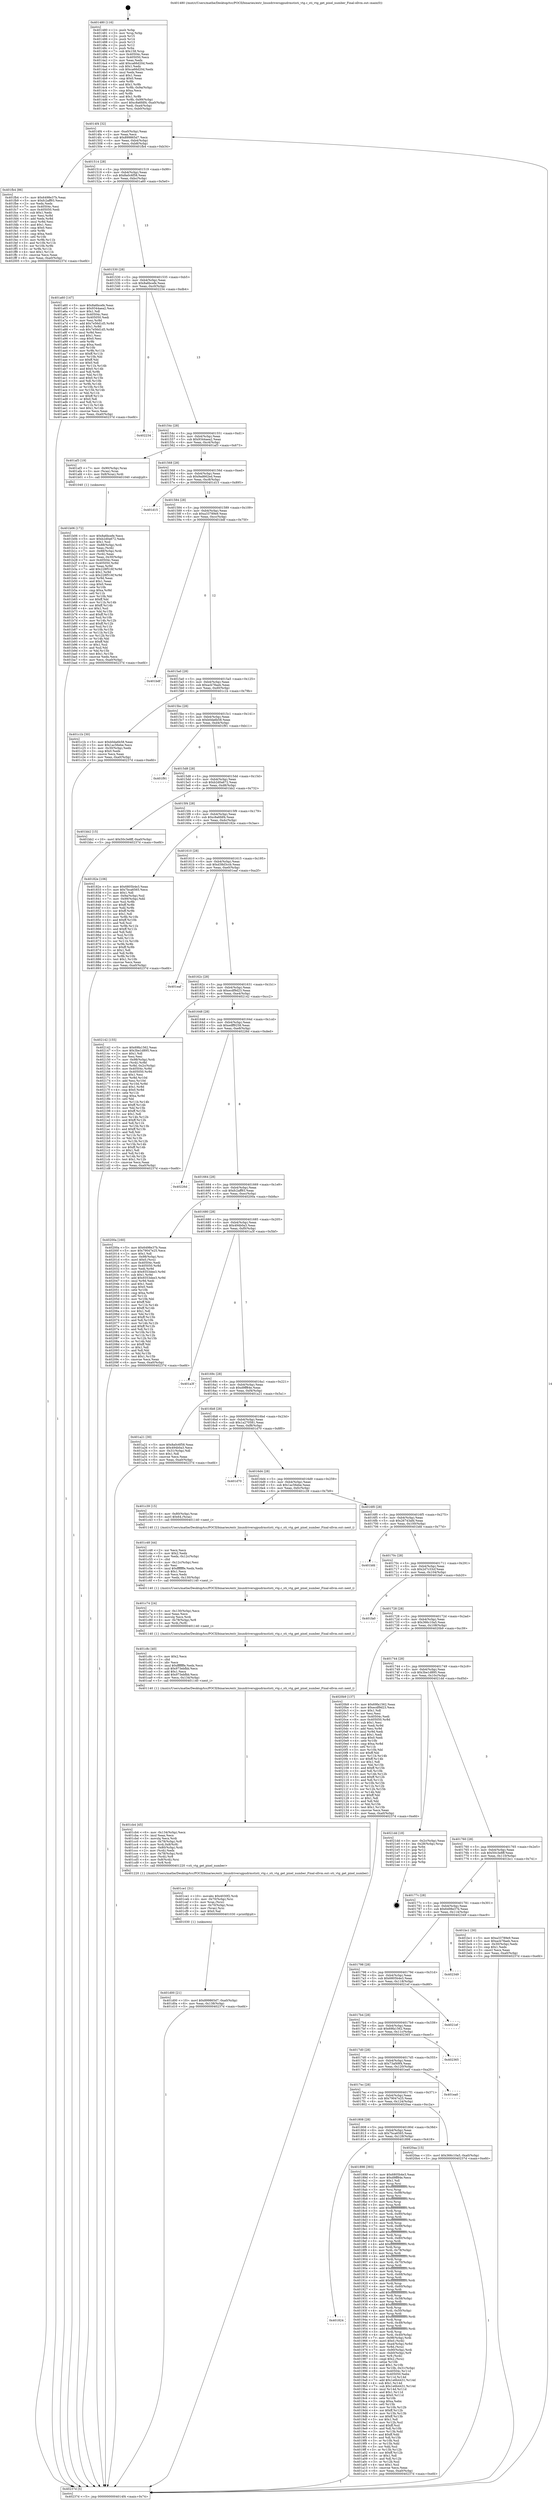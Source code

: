 digraph "0x401480" {
  label = "0x401480 (/mnt/c/Users/mathe/Desktop/tcc/POCII/binaries/extr_linuxdriversgpudrmstisti_vtg.c_sti_vtg_get_pixel_number_Final-ollvm.out::main(0))"
  labelloc = "t"
  node[shape=record]

  Entry [label="",width=0.3,height=0.3,shape=circle,fillcolor=black,style=filled]
  "0x4014f4" [label="{
     0x4014f4 [32]\l
     | [instrs]\l
     &nbsp;&nbsp;0x4014f4 \<+6\>: mov -0xa0(%rbp),%eax\l
     &nbsp;&nbsp;0x4014fa \<+2\>: mov %eax,%ecx\l
     &nbsp;&nbsp;0x4014fc \<+6\>: sub $0x899865d7,%ecx\l
     &nbsp;&nbsp;0x401502 \<+6\>: mov %eax,-0xb4(%rbp)\l
     &nbsp;&nbsp;0x401508 \<+6\>: mov %ecx,-0xb8(%rbp)\l
     &nbsp;&nbsp;0x40150e \<+6\>: je 0000000000401fb4 \<main+0xb34\>\l
  }"]
  "0x401fb4" [label="{
     0x401fb4 [86]\l
     | [instrs]\l
     &nbsp;&nbsp;0x401fb4 \<+5\>: mov $0x6498e37b,%eax\l
     &nbsp;&nbsp;0x401fb9 \<+5\>: mov $0xfc2aff93,%ecx\l
     &nbsp;&nbsp;0x401fbe \<+2\>: xor %edx,%edx\l
     &nbsp;&nbsp;0x401fc0 \<+7\>: mov 0x40504c,%esi\l
     &nbsp;&nbsp;0x401fc7 \<+7\>: mov 0x405050,%edi\l
     &nbsp;&nbsp;0x401fce \<+3\>: sub $0x1,%edx\l
     &nbsp;&nbsp;0x401fd1 \<+3\>: mov %esi,%r8d\l
     &nbsp;&nbsp;0x401fd4 \<+3\>: add %edx,%r8d\l
     &nbsp;&nbsp;0x401fd7 \<+4\>: imul %r8d,%esi\l
     &nbsp;&nbsp;0x401fdb \<+3\>: and $0x1,%esi\l
     &nbsp;&nbsp;0x401fde \<+3\>: cmp $0x0,%esi\l
     &nbsp;&nbsp;0x401fe1 \<+4\>: sete %r9b\l
     &nbsp;&nbsp;0x401fe5 \<+3\>: cmp $0xa,%edi\l
     &nbsp;&nbsp;0x401fe8 \<+4\>: setl %r10b\l
     &nbsp;&nbsp;0x401fec \<+3\>: mov %r9b,%r11b\l
     &nbsp;&nbsp;0x401fef \<+3\>: and %r10b,%r11b\l
     &nbsp;&nbsp;0x401ff2 \<+3\>: xor %r10b,%r9b\l
     &nbsp;&nbsp;0x401ff5 \<+3\>: or %r9b,%r11b\l
     &nbsp;&nbsp;0x401ff8 \<+4\>: test $0x1,%r11b\l
     &nbsp;&nbsp;0x401ffc \<+3\>: cmovne %ecx,%eax\l
     &nbsp;&nbsp;0x401fff \<+6\>: mov %eax,-0xa0(%rbp)\l
     &nbsp;&nbsp;0x402005 \<+5\>: jmp 000000000040237d \<main+0xefd\>\l
  }"]
  "0x401514" [label="{
     0x401514 [28]\l
     | [instrs]\l
     &nbsp;&nbsp;0x401514 \<+5\>: jmp 0000000000401519 \<main+0x99\>\l
     &nbsp;&nbsp;0x401519 \<+6\>: mov -0xb4(%rbp),%eax\l
     &nbsp;&nbsp;0x40151f \<+5\>: sub $0x8a0c6f58,%eax\l
     &nbsp;&nbsp;0x401524 \<+6\>: mov %eax,-0xbc(%rbp)\l
     &nbsp;&nbsp;0x40152a \<+6\>: je 0000000000401a60 \<main+0x5e0\>\l
  }"]
  Exit [label="",width=0.3,height=0.3,shape=circle,fillcolor=black,style=filled,peripheries=2]
  "0x401a60" [label="{
     0x401a60 [147]\l
     | [instrs]\l
     &nbsp;&nbsp;0x401a60 \<+5\>: mov $0x8a6bcefe,%eax\l
     &nbsp;&nbsp;0x401a65 \<+5\>: mov $0x9344aea2,%ecx\l
     &nbsp;&nbsp;0x401a6a \<+2\>: mov $0x1,%dl\l
     &nbsp;&nbsp;0x401a6c \<+7\>: mov 0x40504c,%esi\l
     &nbsp;&nbsp;0x401a73 \<+7\>: mov 0x405050,%edi\l
     &nbsp;&nbsp;0x401a7a \<+3\>: mov %esi,%r8d\l
     &nbsp;&nbsp;0x401a7d \<+7\>: add $0x7e56d1d5,%r8d\l
     &nbsp;&nbsp;0x401a84 \<+4\>: sub $0x1,%r8d\l
     &nbsp;&nbsp;0x401a88 \<+7\>: sub $0x7e56d1d5,%r8d\l
     &nbsp;&nbsp;0x401a8f \<+4\>: imul %r8d,%esi\l
     &nbsp;&nbsp;0x401a93 \<+3\>: and $0x1,%esi\l
     &nbsp;&nbsp;0x401a96 \<+3\>: cmp $0x0,%esi\l
     &nbsp;&nbsp;0x401a99 \<+4\>: sete %r9b\l
     &nbsp;&nbsp;0x401a9d \<+3\>: cmp $0xa,%edi\l
     &nbsp;&nbsp;0x401aa0 \<+4\>: setl %r10b\l
     &nbsp;&nbsp;0x401aa4 \<+3\>: mov %r9b,%r11b\l
     &nbsp;&nbsp;0x401aa7 \<+4\>: xor $0xff,%r11b\l
     &nbsp;&nbsp;0x401aab \<+3\>: mov %r10b,%bl\l
     &nbsp;&nbsp;0x401aae \<+3\>: xor $0xff,%bl\l
     &nbsp;&nbsp;0x401ab1 \<+3\>: xor $0x0,%dl\l
     &nbsp;&nbsp;0x401ab4 \<+3\>: mov %r11b,%r14b\l
     &nbsp;&nbsp;0x401ab7 \<+4\>: and $0x0,%r14b\l
     &nbsp;&nbsp;0x401abb \<+3\>: and %dl,%r9b\l
     &nbsp;&nbsp;0x401abe \<+3\>: mov %bl,%r15b\l
     &nbsp;&nbsp;0x401ac1 \<+4\>: and $0x0,%r15b\l
     &nbsp;&nbsp;0x401ac5 \<+3\>: and %dl,%r10b\l
     &nbsp;&nbsp;0x401ac8 \<+3\>: or %r9b,%r14b\l
     &nbsp;&nbsp;0x401acb \<+3\>: or %r10b,%r15b\l
     &nbsp;&nbsp;0x401ace \<+3\>: xor %r15b,%r14b\l
     &nbsp;&nbsp;0x401ad1 \<+3\>: or %bl,%r11b\l
     &nbsp;&nbsp;0x401ad4 \<+4\>: xor $0xff,%r11b\l
     &nbsp;&nbsp;0x401ad8 \<+3\>: or $0x0,%dl\l
     &nbsp;&nbsp;0x401adb \<+3\>: and %dl,%r11b\l
     &nbsp;&nbsp;0x401ade \<+3\>: or %r11b,%r14b\l
     &nbsp;&nbsp;0x401ae1 \<+4\>: test $0x1,%r14b\l
     &nbsp;&nbsp;0x401ae5 \<+3\>: cmovne %ecx,%eax\l
     &nbsp;&nbsp;0x401ae8 \<+6\>: mov %eax,-0xa0(%rbp)\l
     &nbsp;&nbsp;0x401aee \<+5\>: jmp 000000000040237d \<main+0xefd\>\l
  }"]
  "0x401530" [label="{
     0x401530 [28]\l
     | [instrs]\l
     &nbsp;&nbsp;0x401530 \<+5\>: jmp 0000000000401535 \<main+0xb5\>\l
     &nbsp;&nbsp;0x401535 \<+6\>: mov -0xb4(%rbp),%eax\l
     &nbsp;&nbsp;0x40153b \<+5\>: sub $0x8a6bcefe,%eax\l
     &nbsp;&nbsp;0x401540 \<+6\>: mov %eax,-0xc0(%rbp)\l
     &nbsp;&nbsp;0x401546 \<+6\>: je 0000000000402234 \<main+0xdb4\>\l
  }"]
  "0x401d00" [label="{
     0x401d00 [21]\l
     | [instrs]\l
     &nbsp;&nbsp;0x401d00 \<+10\>: movl $0x899865d7,-0xa0(%rbp)\l
     &nbsp;&nbsp;0x401d0a \<+6\>: mov %eax,-0x138(%rbp)\l
     &nbsp;&nbsp;0x401d10 \<+5\>: jmp 000000000040237d \<main+0xefd\>\l
  }"]
  "0x402234" [label="{
     0x402234\l
  }", style=dashed]
  "0x40154c" [label="{
     0x40154c [28]\l
     | [instrs]\l
     &nbsp;&nbsp;0x40154c \<+5\>: jmp 0000000000401551 \<main+0xd1\>\l
     &nbsp;&nbsp;0x401551 \<+6\>: mov -0xb4(%rbp),%eax\l
     &nbsp;&nbsp;0x401557 \<+5\>: sub $0x9344aea2,%eax\l
     &nbsp;&nbsp;0x40155c \<+6\>: mov %eax,-0xc4(%rbp)\l
     &nbsp;&nbsp;0x401562 \<+6\>: je 0000000000401af3 \<main+0x673\>\l
  }"]
  "0x401ce1" [label="{
     0x401ce1 [31]\l
     | [instrs]\l
     &nbsp;&nbsp;0x401ce1 \<+10\>: movabs $0x4030f2,%rdi\l
     &nbsp;&nbsp;0x401ceb \<+4\>: mov -0x70(%rbp),%rsi\l
     &nbsp;&nbsp;0x401cef \<+3\>: mov %rax,(%rsi)\l
     &nbsp;&nbsp;0x401cf2 \<+4\>: mov -0x70(%rbp),%rax\l
     &nbsp;&nbsp;0x401cf6 \<+3\>: mov (%rax),%rsi\l
     &nbsp;&nbsp;0x401cf9 \<+2\>: mov $0x0,%al\l
     &nbsp;&nbsp;0x401cfb \<+5\>: call 0000000000401030 \<printf@plt\>\l
     | [calls]\l
     &nbsp;&nbsp;0x401030 \{1\} (unknown)\l
  }"]
  "0x401af3" [label="{
     0x401af3 [19]\l
     | [instrs]\l
     &nbsp;&nbsp;0x401af3 \<+7\>: mov -0x90(%rbp),%rax\l
     &nbsp;&nbsp;0x401afa \<+3\>: mov (%rax),%rax\l
     &nbsp;&nbsp;0x401afd \<+4\>: mov 0x8(%rax),%rdi\l
     &nbsp;&nbsp;0x401b01 \<+5\>: call 0000000000401040 \<atoi@plt\>\l
     | [calls]\l
     &nbsp;&nbsp;0x401040 \{1\} (unknown)\l
  }"]
  "0x401568" [label="{
     0x401568 [28]\l
     | [instrs]\l
     &nbsp;&nbsp;0x401568 \<+5\>: jmp 000000000040156d \<main+0xed\>\l
     &nbsp;&nbsp;0x40156d \<+6\>: mov -0xb4(%rbp),%eax\l
     &nbsp;&nbsp;0x401573 \<+5\>: sub $0x9ad662ed,%eax\l
     &nbsp;&nbsp;0x401578 \<+6\>: mov %eax,-0xc8(%rbp)\l
     &nbsp;&nbsp;0x40157e \<+6\>: je 0000000000401d15 \<main+0x895\>\l
  }"]
  "0x401cb4" [label="{
     0x401cb4 [45]\l
     | [instrs]\l
     &nbsp;&nbsp;0x401cb4 \<+6\>: mov -0x134(%rbp),%ecx\l
     &nbsp;&nbsp;0x401cba \<+3\>: imul %eax,%ecx\l
     &nbsp;&nbsp;0x401cbd \<+3\>: movslq %ecx,%rdi\l
     &nbsp;&nbsp;0x401cc0 \<+4\>: mov -0x78(%rbp),%r8\l
     &nbsp;&nbsp;0x401cc4 \<+4\>: mov %rdi,0x8(%r8)\l
     &nbsp;&nbsp;0x401cc8 \<+4\>: mov -0x80(%rbp),%rdi\l
     &nbsp;&nbsp;0x401ccc \<+2\>: mov (%rdi),%edx\l
     &nbsp;&nbsp;0x401cce \<+4\>: mov -0x78(%rbp),%rdi\l
     &nbsp;&nbsp;0x401cd2 \<+3\>: mov (%rdi),%r8\l
     &nbsp;&nbsp;0x401cd5 \<+4\>: mov 0x8(%rdi),%rsi\l
     &nbsp;&nbsp;0x401cd9 \<+3\>: mov %r8,%rdi\l
     &nbsp;&nbsp;0x401cdc \<+5\>: call 0000000000401220 \<sti_vtg_get_pixel_number\>\l
     | [calls]\l
     &nbsp;&nbsp;0x401220 \{1\} (/mnt/c/Users/mathe/Desktop/tcc/POCII/binaries/extr_linuxdriversgpudrmstisti_vtg.c_sti_vtg_get_pixel_number_Final-ollvm.out::sti_vtg_get_pixel_number)\l
  }"]
  "0x401d15" [label="{
     0x401d15\l
  }", style=dashed]
  "0x401584" [label="{
     0x401584 [28]\l
     | [instrs]\l
     &nbsp;&nbsp;0x401584 \<+5\>: jmp 0000000000401589 \<main+0x109\>\l
     &nbsp;&nbsp;0x401589 \<+6\>: mov -0xb4(%rbp),%eax\l
     &nbsp;&nbsp;0x40158f \<+5\>: sub $0xa33789e9,%eax\l
     &nbsp;&nbsp;0x401594 \<+6\>: mov %eax,-0xcc(%rbp)\l
     &nbsp;&nbsp;0x40159a \<+6\>: je 0000000000401bdf \<main+0x75f\>\l
  }"]
  "0x401c8c" [label="{
     0x401c8c [40]\l
     | [instrs]\l
     &nbsp;&nbsp;0x401c8c \<+5\>: mov $0x2,%ecx\l
     &nbsp;&nbsp;0x401c91 \<+1\>: cltd\l
     &nbsp;&nbsp;0x401c92 \<+2\>: idiv %ecx\l
     &nbsp;&nbsp;0x401c94 \<+6\>: imul $0xfffffffe,%edx,%ecx\l
     &nbsp;&nbsp;0x401c9a \<+6\>: sub $0x973ebfbb,%ecx\l
     &nbsp;&nbsp;0x401ca0 \<+3\>: add $0x1,%ecx\l
     &nbsp;&nbsp;0x401ca3 \<+6\>: add $0x973ebfbb,%ecx\l
     &nbsp;&nbsp;0x401ca9 \<+6\>: mov %ecx,-0x134(%rbp)\l
     &nbsp;&nbsp;0x401caf \<+5\>: call 0000000000401140 \<next_i\>\l
     | [calls]\l
     &nbsp;&nbsp;0x401140 \{1\} (/mnt/c/Users/mathe/Desktop/tcc/POCII/binaries/extr_linuxdriversgpudrmstisti_vtg.c_sti_vtg_get_pixel_number_Final-ollvm.out::next_i)\l
  }"]
  "0x401bdf" [label="{
     0x401bdf\l
  }", style=dashed]
  "0x4015a0" [label="{
     0x4015a0 [28]\l
     | [instrs]\l
     &nbsp;&nbsp;0x4015a0 \<+5\>: jmp 00000000004015a5 \<main+0x125\>\l
     &nbsp;&nbsp;0x4015a5 \<+6\>: mov -0xb4(%rbp),%eax\l
     &nbsp;&nbsp;0x4015ab \<+5\>: sub $0xacb78aeb,%eax\l
     &nbsp;&nbsp;0x4015b0 \<+6\>: mov %eax,-0xd0(%rbp)\l
     &nbsp;&nbsp;0x4015b6 \<+6\>: je 0000000000401c1b \<main+0x79b\>\l
  }"]
  "0x401c74" [label="{
     0x401c74 [24]\l
     | [instrs]\l
     &nbsp;&nbsp;0x401c74 \<+6\>: mov -0x130(%rbp),%ecx\l
     &nbsp;&nbsp;0x401c7a \<+3\>: imul %eax,%ecx\l
     &nbsp;&nbsp;0x401c7d \<+3\>: movslq %ecx,%rdi\l
     &nbsp;&nbsp;0x401c80 \<+4\>: mov -0x78(%rbp),%r8\l
     &nbsp;&nbsp;0x401c84 \<+3\>: mov %rdi,(%r8)\l
     &nbsp;&nbsp;0x401c87 \<+5\>: call 0000000000401140 \<next_i\>\l
     | [calls]\l
     &nbsp;&nbsp;0x401140 \{1\} (/mnt/c/Users/mathe/Desktop/tcc/POCII/binaries/extr_linuxdriversgpudrmstisti_vtg.c_sti_vtg_get_pixel_number_Final-ollvm.out::next_i)\l
  }"]
  "0x401c1b" [label="{
     0x401c1b [30]\l
     | [instrs]\l
     &nbsp;&nbsp;0x401c1b \<+5\>: mov $0xb0da6b58,%eax\l
     &nbsp;&nbsp;0x401c20 \<+5\>: mov $0x1ac56ebe,%ecx\l
     &nbsp;&nbsp;0x401c25 \<+3\>: mov -0x30(%rbp),%edx\l
     &nbsp;&nbsp;0x401c28 \<+3\>: cmp $0x0,%edx\l
     &nbsp;&nbsp;0x401c2b \<+3\>: cmove %ecx,%eax\l
     &nbsp;&nbsp;0x401c2e \<+6\>: mov %eax,-0xa0(%rbp)\l
     &nbsp;&nbsp;0x401c34 \<+5\>: jmp 000000000040237d \<main+0xefd\>\l
  }"]
  "0x4015bc" [label="{
     0x4015bc [28]\l
     | [instrs]\l
     &nbsp;&nbsp;0x4015bc \<+5\>: jmp 00000000004015c1 \<main+0x141\>\l
     &nbsp;&nbsp;0x4015c1 \<+6\>: mov -0xb4(%rbp),%eax\l
     &nbsp;&nbsp;0x4015c7 \<+5\>: sub $0xb0da6b58,%eax\l
     &nbsp;&nbsp;0x4015cc \<+6\>: mov %eax,-0xd4(%rbp)\l
     &nbsp;&nbsp;0x4015d2 \<+6\>: je 0000000000401f91 \<main+0xb11\>\l
  }"]
  "0x401c48" [label="{
     0x401c48 [44]\l
     | [instrs]\l
     &nbsp;&nbsp;0x401c48 \<+2\>: xor %ecx,%ecx\l
     &nbsp;&nbsp;0x401c4a \<+5\>: mov $0x2,%edx\l
     &nbsp;&nbsp;0x401c4f \<+6\>: mov %edx,-0x12c(%rbp)\l
     &nbsp;&nbsp;0x401c55 \<+1\>: cltd\l
     &nbsp;&nbsp;0x401c56 \<+6\>: mov -0x12c(%rbp),%esi\l
     &nbsp;&nbsp;0x401c5c \<+2\>: idiv %esi\l
     &nbsp;&nbsp;0x401c5e \<+6\>: imul $0xfffffffe,%edx,%edx\l
     &nbsp;&nbsp;0x401c64 \<+3\>: sub $0x1,%ecx\l
     &nbsp;&nbsp;0x401c67 \<+2\>: sub %ecx,%edx\l
     &nbsp;&nbsp;0x401c69 \<+6\>: mov %edx,-0x130(%rbp)\l
     &nbsp;&nbsp;0x401c6f \<+5\>: call 0000000000401140 \<next_i\>\l
     | [calls]\l
     &nbsp;&nbsp;0x401140 \{1\} (/mnt/c/Users/mathe/Desktop/tcc/POCII/binaries/extr_linuxdriversgpudrmstisti_vtg.c_sti_vtg_get_pixel_number_Final-ollvm.out::next_i)\l
  }"]
  "0x401f91" [label="{
     0x401f91\l
  }", style=dashed]
  "0x4015d8" [label="{
     0x4015d8 [28]\l
     | [instrs]\l
     &nbsp;&nbsp;0x4015d8 \<+5\>: jmp 00000000004015dd \<main+0x15d\>\l
     &nbsp;&nbsp;0x4015dd \<+6\>: mov -0xb4(%rbp),%eax\l
     &nbsp;&nbsp;0x4015e3 \<+5\>: sub $0xb2d0a672,%eax\l
     &nbsp;&nbsp;0x4015e8 \<+6\>: mov %eax,-0xd8(%rbp)\l
     &nbsp;&nbsp;0x4015ee \<+6\>: je 0000000000401bb2 \<main+0x732\>\l
  }"]
  "0x401b06" [label="{
     0x401b06 [172]\l
     | [instrs]\l
     &nbsp;&nbsp;0x401b06 \<+5\>: mov $0x8a6bcefe,%ecx\l
     &nbsp;&nbsp;0x401b0b \<+5\>: mov $0xb2d0a672,%edx\l
     &nbsp;&nbsp;0x401b10 \<+3\>: mov $0x1,%sil\l
     &nbsp;&nbsp;0x401b13 \<+7\>: mov -0x88(%rbp),%rdi\l
     &nbsp;&nbsp;0x401b1a \<+2\>: mov %eax,(%rdi)\l
     &nbsp;&nbsp;0x401b1c \<+7\>: mov -0x88(%rbp),%rdi\l
     &nbsp;&nbsp;0x401b23 \<+2\>: mov (%rdi),%eax\l
     &nbsp;&nbsp;0x401b25 \<+3\>: mov %eax,-0x30(%rbp)\l
     &nbsp;&nbsp;0x401b28 \<+7\>: mov 0x40504c,%eax\l
     &nbsp;&nbsp;0x401b2f \<+8\>: mov 0x405050,%r8d\l
     &nbsp;&nbsp;0x401b37 \<+3\>: mov %eax,%r9d\l
     &nbsp;&nbsp;0x401b3a \<+7\>: add $0x228f516f,%r9d\l
     &nbsp;&nbsp;0x401b41 \<+4\>: sub $0x1,%r9d\l
     &nbsp;&nbsp;0x401b45 \<+7\>: sub $0x228f516f,%r9d\l
     &nbsp;&nbsp;0x401b4c \<+4\>: imul %r9d,%eax\l
     &nbsp;&nbsp;0x401b50 \<+3\>: and $0x1,%eax\l
     &nbsp;&nbsp;0x401b53 \<+3\>: cmp $0x0,%eax\l
     &nbsp;&nbsp;0x401b56 \<+4\>: sete %r10b\l
     &nbsp;&nbsp;0x401b5a \<+4\>: cmp $0xa,%r8d\l
     &nbsp;&nbsp;0x401b5e \<+4\>: setl %r11b\l
     &nbsp;&nbsp;0x401b62 \<+3\>: mov %r10b,%bl\l
     &nbsp;&nbsp;0x401b65 \<+3\>: xor $0xff,%bl\l
     &nbsp;&nbsp;0x401b68 \<+3\>: mov %r11b,%r14b\l
     &nbsp;&nbsp;0x401b6b \<+4\>: xor $0xff,%r14b\l
     &nbsp;&nbsp;0x401b6f \<+4\>: xor $0x1,%sil\l
     &nbsp;&nbsp;0x401b73 \<+3\>: mov %bl,%r15b\l
     &nbsp;&nbsp;0x401b76 \<+4\>: and $0xff,%r15b\l
     &nbsp;&nbsp;0x401b7a \<+3\>: and %sil,%r10b\l
     &nbsp;&nbsp;0x401b7d \<+3\>: mov %r14b,%r12b\l
     &nbsp;&nbsp;0x401b80 \<+4\>: and $0xff,%r12b\l
     &nbsp;&nbsp;0x401b84 \<+3\>: and %sil,%r11b\l
     &nbsp;&nbsp;0x401b87 \<+3\>: or %r10b,%r15b\l
     &nbsp;&nbsp;0x401b8a \<+3\>: or %r11b,%r12b\l
     &nbsp;&nbsp;0x401b8d \<+3\>: xor %r12b,%r15b\l
     &nbsp;&nbsp;0x401b90 \<+3\>: or %r14b,%bl\l
     &nbsp;&nbsp;0x401b93 \<+3\>: xor $0xff,%bl\l
     &nbsp;&nbsp;0x401b96 \<+4\>: or $0x1,%sil\l
     &nbsp;&nbsp;0x401b9a \<+3\>: and %sil,%bl\l
     &nbsp;&nbsp;0x401b9d \<+3\>: or %bl,%r15b\l
     &nbsp;&nbsp;0x401ba0 \<+4\>: test $0x1,%r15b\l
     &nbsp;&nbsp;0x401ba4 \<+3\>: cmovne %edx,%ecx\l
     &nbsp;&nbsp;0x401ba7 \<+6\>: mov %ecx,-0xa0(%rbp)\l
     &nbsp;&nbsp;0x401bad \<+5\>: jmp 000000000040237d \<main+0xefd\>\l
  }"]
  "0x401bb2" [label="{
     0x401bb2 [15]\l
     | [instrs]\l
     &nbsp;&nbsp;0x401bb2 \<+10\>: movl $0x50c3e8ff,-0xa0(%rbp)\l
     &nbsp;&nbsp;0x401bbc \<+5\>: jmp 000000000040237d \<main+0xefd\>\l
  }"]
  "0x4015f4" [label="{
     0x4015f4 [28]\l
     | [instrs]\l
     &nbsp;&nbsp;0x4015f4 \<+5\>: jmp 00000000004015f9 \<main+0x179\>\l
     &nbsp;&nbsp;0x4015f9 \<+6\>: mov -0xb4(%rbp),%eax\l
     &nbsp;&nbsp;0x4015ff \<+5\>: sub $0xc8a6fdf4,%eax\l
     &nbsp;&nbsp;0x401604 \<+6\>: mov %eax,-0xdc(%rbp)\l
     &nbsp;&nbsp;0x40160a \<+6\>: je 000000000040182e \<main+0x3ae\>\l
  }"]
  "0x401824" [label="{
     0x401824\l
  }", style=dashed]
  "0x40182e" [label="{
     0x40182e [106]\l
     | [instrs]\l
     &nbsp;&nbsp;0x40182e \<+5\>: mov $0x6805b4e3,%eax\l
     &nbsp;&nbsp;0x401833 \<+5\>: mov $0x7bca6565,%ecx\l
     &nbsp;&nbsp;0x401838 \<+2\>: mov $0x1,%dl\l
     &nbsp;&nbsp;0x40183a \<+7\>: mov -0x9a(%rbp),%sil\l
     &nbsp;&nbsp;0x401841 \<+7\>: mov -0x99(%rbp),%dil\l
     &nbsp;&nbsp;0x401848 \<+3\>: mov %sil,%r8b\l
     &nbsp;&nbsp;0x40184b \<+4\>: xor $0xff,%r8b\l
     &nbsp;&nbsp;0x40184f \<+3\>: mov %dil,%r9b\l
     &nbsp;&nbsp;0x401852 \<+4\>: xor $0xff,%r9b\l
     &nbsp;&nbsp;0x401856 \<+3\>: xor $0x1,%dl\l
     &nbsp;&nbsp;0x401859 \<+3\>: mov %r8b,%r10b\l
     &nbsp;&nbsp;0x40185c \<+4\>: and $0xff,%r10b\l
     &nbsp;&nbsp;0x401860 \<+3\>: and %dl,%sil\l
     &nbsp;&nbsp;0x401863 \<+3\>: mov %r9b,%r11b\l
     &nbsp;&nbsp;0x401866 \<+4\>: and $0xff,%r11b\l
     &nbsp;&nbsp;0x40186a \<+3\>: and %dl,%dil\l
     &nbsp;&nbsp;0x40186d \<+3\>: or %sil,%r10b\l
     &nbsp;&nbsp;0x401870 \<+3\>: or %dil,%r11b\l
     &nbsp;&nbsp;0x401873 \<+3\>: xor %r11b,%r10b\l
     &nbsp;&nbsp;0x401876 \<+3\>: or %r9b,%r8b\l
     &nbsp;&nbsp;0x401879 \<+4\>: xor $0xff,%r8b\l
     &nbsp;&nbsp;0x40187d \<+3\>: or $0x1,%dl\l
     &nbsp;&nbsp;0x401880 \<+3\>: and %dl,%r8b\l
     &nbsp;&nbsp;0x401883 \<+3\>: or %r8b,%r10b\l
     &nbsp;&nbsp;0x401886 \<+4\>: test $0x1,%r10b\l
     &nbsp;&nbsp;0x40188a \<+3\>: cmovne %ecx,%eax\l
     &nbsp;&nbsp;0x40188d \<+6\>: mov %eax,-0xa0(%rbp)\l
     &nbsp;&nbsp;0x401893 \<+5\>: jmp 000000000040237d \<main+0xefd\>\l
  }"]
  "0x401610" [label="{
     0x401610 [28]\l
     | [instrs]\l
     &nbsp;&nbsp;0x401610 \<+5\>: jmp 0000000000401615 \<main+0x195\>\l
     &nbsp;&nbsp;0x401615 \<+6\>: mov -0xb4(%rbp),%eax\l
     &nbsp;&nbsp;0x40161b \<+5\>: sub $0xd38d3ccb,%eax\l
     &nbsp;&nbsp;0x401620 \<+6\>: mov %eax,-0xe0(%rbp)\l
     &nbsp;&nbsp;0x401626 \<+6\>: je 0000000000401eaf \<main+0xa2f\>\l
  }"]
  "0x40237d" [label="{
     0x40237d [5]\l
     | [instrs]\l
     &nbsp;&nbsp;0x40237d \<+5\>: jmp 00000000004014f4 \<main+0x74\>\l
  }"]
  "0x401480" [label="{
     0x401480 [116]\l
     | [instrs]\l
     &nbsp;&nbsp;0x401480 \<+1\>: push %rbp\l
     &nbsp;&nbsp;0x401481 \<+3\>: mov %rsp,%rbp\l
     &nbsp;&nbsp;0x401484 \<+2\>: push %r15\l
     &nbsp;&nbsp;0x401486 \<+2\>: push %r14\l
     &nbsp;&nbsp;0x401488 \<+2\>: push %r13\l
     &nbsp;&nbsp;0x40148a \<+2\>: push %r12\l
     &nbsp;&nbsp;0x40148c \<+1\>: push %rbx\l
     &nbsp;&nbsp;0x40148d \<+7\>: sub $0x158,%rsp\l
     &nbsp;&nbsp;0x401494 \<+7\>: mov 0x40504c,%eax\l
     &nbsp;&nbsp;0x40149b \<+7\>: mov 0x405050,%ecx\l
     &nbsp;&nbsp;0x4014a2 \<+2\>: mov %eax,%edx\l
     &nbsp;&nbsp;0x4014a4 \<+6\>: add $0xca66d20d,%edx\l
     &nbsp;&nbsp;0x4014aa \<+3\>: sub $0x1,%edx\l
     &nbsp;&nbsp;0x4014ad \<+6\>: sub $0xca66d20d,%edx\l
     &nbsp;&nbsp;0x4014b3 \<+3\>: imul %edx,%eax\l
     &nbsp;&nbsp;0x4014b6 \<+3\>: and $0x1,%eax\l
     &nbsp;&nbsp;0x4014b9 \<+3\>: cmp $0x0,%eax\l
     &nbsp;&nbsp;0x4014bc \<+4\>: sete %r8b\l
     &nbsp;&nbsp;0x4014c0 \<+4\>: and $0x1,%r8b\l
     &nbsp;&nbsp;0x4014c4 \<+7\>: mov %r8b,-0x9a(%rbp)\l
     &nbsp;&nbsp;0x4014cb \<+3\>: cmp $0xa,%ecx\l
     &nbsp;&nbsp;0x4014ce \<+4\>: setl %r8b\l
     &nbsp;&nbsp;0x4014d2 \<+4\>: and $0x1,%r8b\l
     &nbsp;&nbsp;0x4014d6 \<+7\>: mov %r8b,-0x99(%rbp)\l
     &nbsp;&nbsp;0x4014dd \<+10\>: movl $0xc8a6fdf4,-0xa0(%rbp)\l
     &nbsp;&nbsp;0x4014e7 \<+6\>: mov %edi,-0xa4(%rbp)\l
     &nbsp;&nbsp;0x4014ed \<+7\>: mov %rsi,-0xb0(%rbp)\l
  }"]
  "0x401898" [label="{
     0x401898 [393]\l
     | [instrs]\l
     &nbsp;&nbsp;0x401898 \<+5\>: mov $0x6805b4e3,%eax\l
     &nbsp;&nbsp;0x40189d \<+5\>: mov $0xd9ff84e,%ecx\l
     &nbsp;&nbsp;0x4018a2 \<+2\>: mov $0x1,%dl\l
     &nbsp;&nbsp;0x4018a4 \<+3\>: mov %rsp,%rsi\l
     &nbsp;&nbsp;0x4018a7 \<+4\>: add $0xfffffffffffffff0,%rsi\l
     &nbsp;&nbsp;0x4018ab \<+3\>: mov %rsi,%rsp\l
     &nbsp;&nbsp;0x4018ae \<+7\>: mov %rsi,-0x98(%rbp)\l
     &nbsp;&nbsp;0x4018b5 \<+3\>: mov %rsp,%rsi\l
     &nbsp;&nbsp;0x4018b8 \<+4\>: add $0xfffffffffffffff0,%rsi\l
     &nbsp;&nbsp;0x4018bc \<+3\>: mov %rsi,%rsp\l
     &nbsp;&nbsp;0x4018bf \<+3\>: mov %rsp,%rdi\l
     &nbsp;&nbsp;0x4018c2 \<+4\>: add $0xfffffffffffffff0,%rdi\l
     &nbsp;&nbsp;0x4018c6 \<+3\>: mov %rdi,%rsp\l
     &nbsp;&nbsp;0x4018c9 \<+7\>: mov %rdi,-0x90(%rbp)\l
     &nbsp;&nbsp;0x4018d0 \<+3\>: mov %rsp,%rdi\l
     &nbsp;&nbsp;0x4018d3 \<+4\>: add $0xfffffffffffffff0,%rdi\l
     &nbsp;&nbsp;0x4018d7 \<+3\>: mov %rdi,%rsp\l
     &nbsp;&nbsp;0x4018da \<+7\>: mov %rdi,-0x88(%rbp)\l
     &nbsp;&nbsp;0x4018e1 \<+3\>: mov %rsp,%rdi\l
     &nbsp;&nbsp;0x4018e4 \<+4\>: add $0xfffffffffffffff0,%rdi\l
     &nbsp;&nbsp;0x4018e8 \<+3\>: mov %rdi,%rsp\l
     &nbsp;&nbsp;0x4018eb \<+4\>: mov %rdi,-0x80(%rbp)\l
     &nbsp;&nbsp;0x4018ef \<+3\>: mov %rsp,%rdi\l
     &nbsp;&nbsp;0x4018f2 \<+4\>: add $0xfffffffffffffff0,%rdi\l
     &nbsp;&nbsp;0x4018f6 \<+3\>: mov %rdi,%rsp\l
     &nbsp;&nbsp;0x4018f9 \<+4\>: mov %rdi,-0x78(%rbp)\l
     &nbsp;&nbsp;0x4018fd \<+3\>: mov %rsp,%rdi\l
     &nbsp;&nbsp;0x401900 \<+4\>: add $0xfffffffffffffff0,%rdi\l
     &nbsp;&nbsp;0x401904 \<+3\>: mov %rdi,%rsp\l
     &nbsp;&nbsp;0x401907 \<+4\>: mov %rdi,-0x70(%rbp)\l
     &nbsp;&nbsp;0x40190b \<+3\>: mov %rsp,%rdi\l
     &nbsp;&nbsp;0x40190e \<+4\>: add $0xfffffffffffffff0,%rdi\l
     &nbsp;&nbsp;0x401912 \<+3\>: mov %rdi,%rsp\l
     &nbsp;&nbsp;0x401915 \<+4\>: mov %rdi,-0x68(%rbp)\l
     &nbsp;&nbsp;0x401919 \<+3\>: mov %rsp,%rdi\l
     &nbsp;&nbsp;0x40191c \<+4\>: add $0xfffffffffffffff0,%rdi\l
     &nbsp;&nbsp;0x401920 \<+3\>: mov %rdi,%rsp\l
     &nbsp;&nbsp;0x401923 \<+4\>: mov %rdi,-0x60(%rbp)\l
     &nbsp;&nbsp;0x401927 \<+3\>: mov %rsp,%rdi\l
     &nbsp;&nbsp;0x40192a \<+4\>: add $0xfffffffffffffff0,%rdi\l
     &nbsp;&nbsp;0x40192e \<+3\>: mov %rdi,%rsp\l
     &nbsp;&nbsp;0x401931 \<+4\>: mov %rdi,-0x58(%rbp)\l
     &nbsp;&nbsp;0x401935 \<+3\>: mov %rsp,%rdi\l
     &nbsp;&nbsp;0x401938 \<+4\>: add $0xfffffffffffffff0,%rdi\l
     &nbsp;&nbsp;0x40193c \<+3\>: mov %rdi,%rsp\l
     &nbsp;&nbsp;0x40193f \<+4\>: mov %rdi,-0x50(%rbp)\l
     &nbsp;&nbsp;0x401943 \<+3\>: mov %rsp,%rdi\l
     &nbsp;&nbsp;0x401946 \<+4\>: add $0xfffffffffffffff0,%rdi\l
     &nbsp;&nbsp;0x40194a \<+3\>: mov %rdi,%rsp\l
     &nbsp;&nbsp;0x40194d \<+4\>: mov %rdi,-0x48(%rbp)\l
     &nbsp;&nbsp;0x401951 \<+3\>: mov %rsp,%rdi\l
     &nbsp;&nbsp;0x401954 \<+4\>: add $0xfffffffffffffff0,%rdi\l
     &nbsp;&nbsp;0x401958 \<+3\>: mov %rdi,%rsp\l
     &nbsp;&nbsp;0x40195b \<+4\>: mov %rdi,-0x40(%rbp)\l
     &nbsp;&nbsp;0x40195f \<+7\>: mov -0x98(%rbp),%rdi\l
     &nbsp;&nbsp;0x401966 \<+6\>: movl $0x0,(%rdi)\l
     &nbsp;&nbsp;0x40196c \<+7\>: mov -0xa4(%rbp),%r8d\l
     &nbsp;&nbsp;0x401973 \<+3\>: mov %r8d,(%rsi)\l
     &nbsp;&nbsp;0x401976 \<+7\>: mov -0x90(%rbp),%rdi\l
     &nbsp;&nbsp;0x40197d \<+7\>: mov -0xb0(%rbp),%r9\l
     &nbsp;&nbsp;0x401984 \<+3\>: mov %r9,(%rdi)\l
     &nbsp;&nbsp;0x401987 \<+3\>: cmpl $0x2,(%rsi)\l
     &nbsp;&nbsp;0x40198a \<+4\>: setne %r10b\l
     &nbsp;&nbsp;0x40198e \<+4\>: and $0x1,%r10b\l
     &nbsp;&nbsp;0x401992 \<+4\>: mov %r10b,-0x31(%rbp)\l
     &nbsp;&nbsp;0x401996 \<+8\>: mov 0x40504c,%r11d\l
     &nbsp;&nbsp;0x40199e \<+7\>: mov 0x405050,%ebx\l
     &nbsp;&nbsp;0x4019a5 \<+3\>: mov %r11d,%r14d\l
     &nbsp;&nbsp;0x4019a8 \<+7\>: add $0x1e6b4431,%r14d\l
     &nbsp;&nbsp;0x4019af \<+4\>: sub $0x1,%r14d\l
     &nbsp;&nbsp;0x4019b3 \<+7\>: sub $0x1e6b4431,%r14d\l
     &nbsp;&nbsp;0x4019ba \<+4\>: imul %r14d,%r11d\l
     &nbsp;&nbsp;0x4019be \<+4\>: and $0x1,%r11d\l
     &nbsp;&nbsp;0x4019c2 \<+4\>: cmp $0x0,%r11d\l
     &nbsp;&nbsp;0x4019c6 \<+4\>: sete %r10b\l
     &nbsp;&nbsp;0x4019ca \<+3\>: cmp $0xa,%ebx\l
     &nbsp;&nbsp;0x4019cd \<+4\>: setl %r15b\l
     &nbsp;&nbsp;0x4019d1 \<+3\>: mov %r10b,%r12b\l
     &nbsp;&nbsp;0x4019d4 \<+4\>: xor $0xff,%r12b\l
     &nbsp;&nbsp;0x4019d8 \<+3\>: mov %r15b,%r13b\l
     &nbsp;&nbsp;0x4019db \<+4\>: xor $0xff,%r13b\l
     &nbsp;&nbsp;0x4019df \<+3\>: xor $0x1,%dl\l
     &nbsp;&nbsp;0x4019e2 \<+3\>: mov %r12b,%sil\l
     &nbsp;&nbsp;0x4019e5 \<+4\>: and $0xff,%sil\l
     &nbsp;&nbsp;0x4019e9 \<+3\>: and %dl,%r10b\l
     &nbsp;&nbsp;0x4019ec \<+3\>: mov %r13b,%dil\l
     &nbsp;&nbsp;0x4019ef \<+4\>: and $0xff,%dil\l
     &nbsp;&nbsp;0x4019f3 \<+3\>: and %dl,%r15b\l
     &nbsp;&nbsp;0x4019f6 \<+3\>: or %r10b,%sil\l
     &nbsp;&nbsp;0x4019f9 \<+3\>: or %r15b,%dil\l
     &nbsp;&nbsp;0x4019fc \<+3\>: xor %dil,%sil\l
     &nbsp;&nbsp;0x4019ff \<+3\>: or %r13b,%r12b\l
     &nbsp;&nbsp;0x401a02 \<+4\>: xor $0xff,%r12b\l
     &nbsp;&nbsp;0x401a06 \<+3\>: or $0x1,%dl\l
     &nbsp;&nbsp;0x401a09 \<+3\>: and %dl,%r12b\l
     &nbsp;&nbsp;0x401a0c \<+3\>: or %r12b,%sil\l
     &nbsp;&nbsp;0x401a0f \<+4\>: test $0x1,%sil\l
     &nbsp;&nbsp;0x401a13 \<+3\>: cmovne %ecx,%eax\l
     &nbsp;&nbsp;0x401a16 \<+6\>: mov %eax,-0xa0(%rbp)\l
     &nbsp;&nbsp;0x401a1c \<+5\>: jmp 000000000040237d \<main+0xefd\>\l
  }"]
  "0x401eaf" [label="{
     0x401eaf\l
  }", style=dashed]
  "0x40162c" [label="{
     0x40162c [28]\l
     | [instrs]\l
     &nbsp;&nbsp;0x40162c \<+5\>: jmp 0000000000401631 \<main+0x1b1\>\l
     &nbsp;&nbsp;0x401631 \<+6\>: mov -0xb4(%rbp),%eax\l
     &nbsp;&nbsp;0x401637 \<+5\>: sub $0xecdf9d23,%eax\l
     &nbsp;&nbsp;0x40163c \<+6\>: mov %eax,-0xe4(%rbp)\l
     &nbsp;&nbsp;0x401642 \<+6\>: je 0000000000402142 \<main+0xcc2\>\l
  }"]
  "0x401808" [label="{
     0x401808 [28]\l
     | [instrs]\l
     &nbsp;&nbsp;0x401808 \<+5\>: jmp 000000000040180d \<main+0x38d\>\l
     &nbsp;&nbsp;0x40180d \<+6\>: mov -0xb4(%rbp),%eax\l
     &nbsp;&nbsp;0x401813 \<+5\>: sub $0x7bca6565,%eax\l
     &nbsp;&nbsp;0x401818 \<+6\>: mov %eax,-0x128(%rbp)\l
     &nbsp;&nbsp;0x40181e \<+6\>: je 0000000000401898 \<main+0x418\>\l
  }"]
  "0x402142" [label="{
     0x402142 [155]\l
     | [instrs]\l
     &nbsp;&nbsp;0x402142 \<+5\>: mov $0x69fa1562,%eax\l
     &nbsp;&nbsp;0x402147 \<+5\>: mov $0x3be1d895,%ecx\l
     &nbsp;&nbsp;0x40214c \<+2\>: mov $0x1,%dl\l
     &nbsp;&nbsp;0x40214e \<+2\>: xor %esi,%esi\l
     &nbsp;&nbsp;0x402150 \<+7\>: mov -0x98(%rbp),%rdi\l
     &nbsp;&nbsp;0x402157 \<+3\>: mov (%rdi),%r8d\l
     &nbsp;&nbsp;0x40215a \<+4\>: mov %r8d,-0x2c(%rbp)\l
     &nbsp;&nbsp;0x40215e \<+8\>: mov 0x40504c,%r8d\l
     &nbsp;&nbsp;0x402166 \<+8\>: mov 0x405050,%r9d\l
     &nbsp;&nbsp;0x40216e \<+3\>: sub $0x1,%esi\l
     &nbsp;&nbsp;0x402171 \<+3\>: mov %r8d,%r10d\l
     &nbsp;&nbsp;0x402174 \<+3\>: add %esi,%r10d\l
     &nbsp;&nbsp;0x402177 \<+4\>: imul %r10d,%r8d\l
     &nbsp;&nbsp;0x40217b \<+4\>: and $0x1,%r8d\l
     &nbsp;&nbsp;0x40217f \<+4\>: cmp $0x0,%r8d\l
     &nbsp;&nbsp;0x402183 \<+4\>: sete %r11b\l
     &nbsp;&nbsp;0x402187 \<+4\>: cmp $0xa,%r9d\l
     &nbsp;&nbsp;0x40218b \<+3\>: setl %bl\l
     &nbsp;&nbsp;0x40218e \<+3\>: mov %r11b,%r14b\l
     &nbsp;&nbsp;0x402191 \<+4\>: xor $0xff,%r14b\l
     &nbsp;&nbsp;0x402195 \<+3\>: mov %bl,%r15b\l
     &nbsp;&nbsp;0x402198 \<+4\>: xor $0xff,%r15b\l
     &nbsp;&nbsp;0x40219c \<+3\>: xor $0x1,%dl\l
     &nbsp;&nbsp;0x40219f \<+3\>: mov %r14b,%r12b\l
     &nbsp;&nbsp;0x4021a2 \<+4\>: and $0xff,%r12b\l
     &nbsp;&nbsp;0x4021a6 \<+3\>: and %dl,%r11b\l
     &nbsp;&nbsp;0x4021a9 \<+3\>: mov %r15b,%r13b\l
     &nbsp;&nbsp;0x4021ac \<+4\>: and $0xff,%r13b\l
     &nbsp;&nbsp;0x4021b0 \<+2\>: and %dl,%bl\l
     &nbsp;&nbsp;0x4021b2 \<+3\>: or %r11b,%r12b\l
     &nbsp;&nbsp;0x4021b5 \<+3\>: or %bl,%r13b\l
     &nbsp;&nbsp;0x4021b8 \<+3\>: xor %r13b,%r12b\l
     &nbsp;&nbsp;0x4021bb \<+3\>: or %r15b,%r14b\l
     &nbsp;&nbsp;0x4021be \<+4\>: xor $0xff,%r14b\l
     &nbsp;&nbsp;0x4021c2 \<+3\>: or $0x1,%dl\l
     &nbsp;&nbsp;0x4021c5 \<+3\>: and %dl,%r14b\l
     &nbsp;&nbsp;0x4021c8 \<+3\>: or %r14b,%r12b\l
     &nbsp;&nbsp;0x4021cb \<+4\>: test $0x1,%r12b\l
     &nbsp;&nbsp;0x4021cf \<+3\>: cmovne %ecx,%eax\l
     &nbsp;&nbsp;0x4021d2 \<+6\>: mov %eax,-0xa0(%rbp)\l
     &nbsp;&nbsp;0x4021d8 \<+5\>: jmp 000000000040237d \<main+0xefd\>\l
  }"]
  "0x401648" [label="{
     0x401648 [28]\l
     | [instrs]\l
     &nbsp;&nbsp;0x401648 \<+5\>: jmp 000000000040164d \<main+0x1cd\>\l
     &nbsp;&nbsp;0x40164d \<+6\>: mov -0xb4(%rbp),%eax\l
     &nbsp;&nbsp;0x401653 \<+5\>: sub $0xedff9258,%eax\l
     &nbsp;&nbsp;0x401658 \<+6\>: mov %eax,-0xe8(%rbp)\l
     &nbsp;&nbsp;0x40165e \<+6\>: je 000000000040226d \<main+0xded\>\l
  }"]
  "0x4020aa" [label="{
     0x4020aa [15]\l
     | [instrs]\l
     &nbsp;&nbsp;0x4020aa \<+10\>: movl $0x366c10a5,-0xa0(%rbp)\l
     &nbsp;&nbsp;0x4020b4 \<+5\>: jmp 000000000040237d \<main+0xefd\>\l
  }"]
  "0x40226d" [label="{
     0x40226d\l
  }", style=dashed]
  "0x401664" [label="{
     0x401664 [28]\l
     | [instrs]\l
     &nbsp;&nbsp;0x401664 \<+5\>: jmp 0000000000401669 \<main+0x1e9\>\l
     &nbsp;&nbsp;0x401669 \<+6\>: mov -0xb4(%rbp),%eax\l
     &nbsp;&nbsp;0x40166f \<+5\>: sub $0xfc2aff93,%eax\l
     &nbsp;&nbsp;0x401674 \<+6\>: mov %eax,-0xec(%rbp)\l
     &nbsp;&nbsp;0x40167a \<+6\>: je 000000000040200a \<main+0xb8a\>\l
  }"]
  "0x4017ec" [label="{
     0x4017ec [28]\l
     | [instrs]\l
     &nbsp;&nbsp;0x4017ec \<+5\>: jmp 00000000004017f1 \<main+0x371\>\l
     &nbsp;&nbsp;0x4017f1 \<+6\>: mov -0xb4(%rbp),%eax\l
     &nbsp;&nbsp;0x4017f7 \<+5\>: sub $0x79047e25,%eax\l
     &nbsp;&nbsp;0x4017fc \<+6\>: mov %eax,-0x124(%rbp)\l
     &nbsp;&nbsp;0x401802 \<+6\>: je 00000000004020aa \<main+0xc2a\>\l
  }"]
  "0x40200a" [label="{
     0x40200a [160]\l
     | [instrs]\l
     &nbsp;&nbsp;0x40200a \<+5\>: mov $0x6498e37b,%eax\l
     &nbsp;&nbsp;0x40200f \<+5\>: mov $0x79047e25,%ecx\l
     &nbsp;&nbsp;0x402014 \<+2\>: mov $0x1,%dl\l
     &nbsp;&nbsp;0x402016 \<+7\>: mov -0x98(%rbp),%rsi\l
     &nbsp;&nbsp;0x40201d \<+6\>: movl $0x0,(%rsi)\l
     &nbsp;&nbsp;0x402023 \<+7\>: mov 0x40504c,%edi\l
     &nbsp;&nbsp;0x40202a \<+8\>: mov 0x405050,%r8d\l
     &nbsp;&nbsp;0x402032 \<+3\>: mov %edi,%r9d\l
     &nbsp;&nbsp;0x402035 \<+7\>: sub $0x9353dee3,%r9d\l
     &nbsp;&nbsp;0x40203c \<+4\>: sub $0x1,%r9d\l
     &nbsp;&nbsp;0x402040 \<+7\>: add $0x9353dee3,%r9d\l
     &nbsp;&nbsp;0x402047 \<+4\>: imul %r9d,%edi\l
     &nbsp;&nbsp;0x40204b \<+3\>: and $0x1,%edi\l
     &nbsp;&nbsp;0x40204e \<+3\>: cmp $0x0,%edi\l
     &nbsp;&nbsp;0x402051 \<+4\>: sete %r10b\l
     &nbsp;&nbsp;0x402055 \<+4\>: cmp $0xa,%r8d\l
     &nbsp;&nbsp;0x402059 \<+4\>: setl %r11b\l
     &nbsp;&nbsp;0x40205d \<+3\>: mov %r10b,%bl\l
     &nbsp;&nbsp;0x402060 \<+3\>: xor $0xff,%bl\l
     &nbsp;&nbsp;0x402063 \<+3\>: mov %r11b,%r14b\l
     &nbsp;&nbsp;0x402066 \<+4\>: xor $0xff,%r14b\l
     &nbsp;&nbsp;0x40206a \<+3\>: xor $0x1,%dl\l
     &nbsp;&nbsp;0x40206d \<+3\>: mov %bl,%r15b\l
     &nbsp;&nbsp;0x402070 \<+4\>: and $0xff,%r15b\l
     &nbsp;&nbsp;0x402074 \<+3\>: and %dl,%r10b\l
     &nbsp;&nbsp;0x402077 \<+3\>: mov %r14b,%r12b\l
     &nbsp;&nbsp;0x40207a \<+4\>: and $0xff,%r12b\l
     &nbsp;&nbsp;0x40207e \<+3\>: and %dl,%r11b\l
     &nbsp;&nbsp;0x402081 \<+3\>: or %r10b,%r15b\l
     &nbsp;&nbsp;0x402084 \<+3\>: or %r11b,%r12b\l
     &nbsp;&nbsp;0x402087 \<+3\>: xor %r12b,%r15b\l
     &nbsp;&nbsp;0x40208a \<+3\>: or %r14b,%bl\l
     &nbsp;&nbsp;0x40208d \<+3\>: xor $0xff,%bl\l
     &nbsp;&nbsp;0x402090 \<+3\>: or $0x1,%dl\l
     &nbsp;&nbsp;0x402093 \<+2\>: and %dl,%bl\l
     &nbsp;&nbsp;0x402095 \<+3\>: or %bl,%r15b\l
     &nbsp;&nbsp;0x402098 \<+4\>: test $0x1,%r15b\l
     &nbsp;&nbsp;0x40209c \<+3\>: cmovne %ecx,%eax\l
     &nbsp;&nbsp;0x40209f \<+6\>: mov %eax,-0xa0(%rbp)\l
     &nbsp;&nbsp;0x4020a5 \<+5\>: jmp 000000000040237d \<main+0xefd\>\l
  }"]
  "0x401680" [label="{
     0x401680 [28]\l
     | [instrs]\l
     &nbsp;&nbsp;0x401680 \<+5\>: jmp 0000000000401685 \<main+0x205\>\l
     &nbsp;&nbsp;0x401685 \<+6\>: mov -0xb4(%rbp),%eax\l
     &nbsp;&nbsp;0x40168b \<+5\>: sub $0x494b0a3,%eax\l
     &nbsp;&nbsp;0x401690 \<+6\>: mov %eax,-0xf0(%rbp)\l
     &nbsp;&nbsp;0x401696 \<+6\>: je 0000000000401a3f \<main+0x5bf\>\l
  }"]
  "0x401ea0" [label="{
     0x401ea0\l
  }", style=dashed]
  "0x401a3f" [label="{
     0x401a3f\l
  }", style=dashed]
  "0x40169c" [label="{
     0x40169c [28]\l
     | [instrs]\l
     &nbsp;&nbsp;0x40169c \<+5\>: jmp 00000000004016a1 \<main+0x221\>\l
     &nbsp;&nbsp;0x4016a1 \<+6\>: mov -0xb4(%rbp),%eax\l
     &nbsp;&nbsp;0x4016a7 \<+5\>: sub $0xd9ff84e,%eax\l
     &nbsp;&nbsp;0x4016ac \<+6\>: mov %eax,-0xf4(%rbp)\l
     &nbsp;&nbsp;0x4016b2 \<+6\>: je 0000000000401a21 \<main+0x5a1\>\l
  }"]
  "0x4017d0" [label="{
     0x4017d0 [28]\l
     | [instrs]\l
     &nbsp;&nbsp;0x4017d0 \<+5\>: jmp 00000000004017d5 \<main+0x355\>\l
     &nbsp;&nbsp;0x4017d5 \<+6\>: mov -0xb4(%rbp),%eax\l
     &nbsp;&nbsp;0x4017db \<+5\>: sub $0x73af49f4,%eax\l
     &nbsp;&nbsp;0x4017e0 \<+6\>: mov %eax,-0x120(%rbp)\l
     &nbsp;&nbsp;0x4017e6 \<+6\>: je 0000000000401ea0 \<main+0xa20\>\l
  }"]
  "0x401a21" [label="{
     0x401a21 [30]\l
     | [instrs]\l
     &nbsp;&nbsp;0x401a21 \<+5\>: mov $0x8a0c6f58,%eax\l
     &nbsp;&nbsp;0x401a26 \<+5\>: mov $0x494b0a3,%ecx\l
     &nbsp;&nbsp;0x401a2b \<+3\>: mov -0x31(%rbp),%dl\l
     &nbsp;&nbsp;0x401a2e \<+3\>: test $0x1,%dl\l
     &nbsp;&nbsp;0x401a31 \<+3\>: cmovne %ecx,%eax\l
     &nbsp;&nbsp;0x401a34 \<+6\>: mov %eax,-0xa0(%rbp)\l
     &nbsp;&nbsp;0x401a3a \<+5\>: jmp 000000000040237d \<main+0xefd\>\l
  }"]
  "0x4016b8" [label="{
     0x4016b8 [28]\l
     | [instrs]\l
     &nbsp;&nbsp;0x4016b8 \<+5\>: jmp 00000000004016bd \<main+0x23d\>\l
     &nbsp;&nbsp;0x4016bd \<+6\>: mov -0xb4(%rbp),%eax\l
     &nbsp;&nbsp;0x4016c3 \<+5\>: sub $0x1a270581,%eax\l
     &nbsp;&nbsp;0x4016c8 \<+6\>: mov %eax,-0xf8(%rbp)\l
     &nbsp;&nbsp;0x4016ce \<+6\>: je 0000000000401d70 \<main+0x8f0\>\l
  }"]
  "0x402365" [label="{
     0x402365\l
  }", style=dashed]
  "0x401d70" [label="{
     0x401d70\l
  }", style=dashed]
  "0x4016d4" [label="{
     0x4016d4 [28]\l
     | [instrs]\l
     &nbsp;&nbsp;0x4016d4 \<+5\>: jmp 00000000004016d9 \<main+0x259\>\l
     &nbsp;&nbsp;0x4016d9 \<+6\>: mov -0xb4(%rbp),%eax\l
     &nbsp;&nbsp;0x4016df \<+5\>: sub $0x1ac56ebe,%eax\l
     &nbsp;&nbsp;0x4016e4 \<+6\>: mov %eax,-0xfc(%rbp)\l
     &nbsp;&nbsp;0x4016ea \<+6\>: je 0000000000401c39 \<main+0x7b9\>\l
  }"]
  "0x4017b4" [label="{
     0x4017b4 [28]\l
     | [instrs]\l
     &nbsp;&nbsp;0x4017b4 \<+5\>: jmp 00000000004017b9 \<main+0x339\>\l
     &nbsp;&nbsp;0x4017b9 \<+6\>: mov -0xb4(%rbp),%eax\l
     &nbsp;&nbsp;0x4017bf \<+5\>: sub $0x69fa1562,%eax\l
     &nbsp;&nbsp;0x4017c4 \<+6\>: mov %eax,-0x11c(%rbp)\l
     &nbsp;&nbsp;0x4017ca \<+6\>: je 0000000000402365 \<main+0xee5\>\l
  }"]
  "0x401c39" [label="{
     0x401c39 [15]\l
     | [instrs]\l
     &nbsp;&nbsp;0x401c39 \<+4\>: mov -0x80(%rbp),%rax\l
     &nbsp;&nbsp;0x401c3d \<+6\>: movl $0x64,(%rax)\l
     &nbsp;&nbsp;0x401c43 \<+5\>: call 0000000000401140 \<next_i\>\l
     | [calls]\l
     &nbsp;&nbsp;0x401140 \{1\} (/mnt/c/Users/mathe/Desktop/tcc/POCII/binaries/extr_linuxdriversgpudrmstisti_vtg.c_sti_vtg_get_pixel_number_Final-ollvm.out::next_i)\l
  }"]
  "0x4016f0" [label="{
     0x4016f0 [28]\l
     | [instrs]\l
     &nbsp;&nbsp;0x4016f0 \<+5\>: jmp 00000000004016f5 \<main+0x275\>\l
     &nbsp;&nbsp;0x4016f5 \<+6\>: mov -0xb4(%rbp),%eax\l
     &nbsp;&nbsp;0x4016fb \<+5\>: sub $0x26743afd,%eax\l
     &nbsp;&nbsp;0x401700 \<+6\>: mov %eax,-0x100(%rbp)\l
     &nbsp;&nbsp;0x401706 \<+6\>: je 0000000000401bfd \<main+0x77d\>\l
  }"]
  "0x4021ef" [label="{
     0x4021ef\l
  }", style=dashed]
  "0x401bfd" [label="{
     0x401bfd\l
  }", style=dashed]
  "0x40170c" [label="{
     0x40170c [28]\l
     | [instrs]\l
     &nbsp;&nbsp;0x40170c \<+5\>: jmp 0000000000401711 \<main+0x291\>\l
     &nbsp;&nbsp;0x401711 \<+6\>: mov -0xb4(%rbp),%eax\l
     &nbsp;&nbsp;0x401717 \<+5\>: sub $0x2d7c33cf,%eax\l
     &nbsp;&nbsp;0x40171c \<+6\>: mov %eax,-0x104(%rbp)\l
     &nbsp;&nbsp;0x401722 \<+6\>: je 0000000000401fa0 \<main+0xb20\>\l
  }"]
  "0x401798" [label="{
     0x401798 [28]\l
     | [instrs]\l
     &nbsp;&nbsp;0x401798 \<+5\>: jmp 000000000040179d \<main+0x31d\>\l
     &nbsp;&nbsp;0x40179d \<+6\>: mov -0xb4(%rbp),%eax\l
     &nbsp;&nbsp;0x4017a3 \<+5\>: sub $0x6805b4e3,%eax\l
     &nbsp;&nbsp;0x4017a8 \<+6\>: mov %eax,-0x118(%rbp)\l
     &nbsp;&nbsp;0x4017ae \<+6\>: je 00000000004021ef \<main+0xd6f\>\l
  }"]
  "0x401fa0" [label="{
     0x401fa0\l
  }", style=dashed]
  "0x401728" [label="{
     0x401728 [28]\l
     | [instrs]\l
     &nbsp;&nbsp;0x401728 \<+5\>: jmp 000000000040172d \<main+0x2ad\>\l
     &nbsp;&nbsp;0x40172d \<+6\>: mov -0xb4(%rbp),%eax\l
     &nbsp;&nbsp;0x401733 \<+5\>: sub $0x366c10a5,%eax\l
     &nbsp;&nbsp;0x401738 \<+6\>: mov %eax,-0x108(%rbp)\l
     &nbsp;&nbsp;0x40173e \<+6\>: je 00000000004020b9 \<main+0xc39\>\l
  }"]
  "0x402349" [label="{
     0x402349\l
  }", style=dashed]
  "0x4020b9" [label="{
     0x4020b9 [137]\l
     | [instrs]\l
     &nbsp;&nbsp;0x4020b9 \<+5\>: mov $0x69fa1562,%eax\l
     &nbsp;&nbsp;0x4020be \<+5\>: mov $0xecdf9d23,%ecx\l
     &nbsp;&nbsp;0x4020c3 \<+2\>: mov $0x1,%dl\l
     &nbsp;&nbsp;0x4020c5 \<+2\>: xor %esi,%esi\l
     &nbsp;&nbsp;0x4020c7 \<+7\>: mov 0x40504c,%edi\l
     &nbsp;&nbsp;0x4020ce \<+8\>: mov 0x405050,%r8d\l
     &nbsp;&nbsp;0x4020d6 \<+3\>: sub $0x1,%esi\l
     &nbsp;&nbsp;0x4020d9 \<+3\>: mov %edi,%r9d\l
     &nbsp;&nbsp;0x4020dc \<+3\>: add %esi,%r9d\l
     &nbsp;&nbsp;0x4020df \<+4\>: imul %r9d,%edi\l
     &nbsp;&nbsp;0x4020e3 \<+3\>: and $0x1,%edi\l
     &nbsp;&nbsp;0x4020e6 \<+3\>: cmp $0x0,%edi\l
     &nbsp;&nbsp;0x4020e9 \<+4\>: sete %r10b\l
     &nbsp;&nbsp;0x4020ed \<+4\>: cmp $0xa,%r8d\l
     &nbsp;&nbsp;0x4020f1 \<+4\>: setl %r11b\l
     &nbsp;&nbsp;0x4020f5 \<+3\>: mov %r10b,%bl\l
     &nbsp;&nbsp;0x4020f8 \<+3\>: xor $0xff,%bl\l
     &nbsp;&nbsp;0x4020fb \<+3\>: mov %r11b,%r14b\l
     &nbsp;&nbsp;0x4020fe \<+4\>: xor $0xff,%r14b\l
     &nbsp;&nbsp;0x402102 \<+3\>: xor $0x1,%dl\l
     &nbsp;&nbsp;0x402105 \<+3\>: mov %bl,%r15b\l
     &nbsp;&nbsp;0x402108 \<+4\>: and $0xff,%r15b\l
     &nbsp;&nbsp;0x40210c \<+3\>: and %dl,%r10b\l
     &nbsp;&nbsp;0x40210f \<+3\>: mov %r14b,%r12b\l
     &nbsp;&nbsp;0x402112 \<+4\>: and $0xff,%r12b\l
     &nbsp;&nbsp;0x402116 \<+3\>: and %dl,%r11b\l
     &nbsp;&nbsp;0x402119 \<+3\>: or %r10b,%r15b\l
     &nbsp;&nbsp;0x40211c \<+3\>: or %r11b,%r12b\l
     &nbsp;&nbsp;0x40211f \<+3\>: xor %r12b,%r15b\l
     &nbsp;&nbsp;0x402122 \<+3\>: or %r14b,%bl\l
     &nbsp;&nbsp;0x402125 \<+3\>: xor $0xff,%bl\l
     &nbsp;&nbsp;0x402128 \<+3\>: or $0x1,%dl\l
     &nbsp;&nbsp;0x40212b \<+2\>: and %dl,%bl\l
     &nbsp;&nbsp;0x40212d \<+3\>: or %bl,%r15b\l
     &nbsp;&nbsp;0x402130 \<+4\>: test $0x1,%r15b\l
     &nbsp;&nbsp;0x402134 \<+3\>: cmovne %ecx,%eax\l
     &nbsp;&nbsp;0x402137 \<+6\>: mov %eax,-0xa0(%rbp)\l
     &nbsp;&nbsp;0x40213d \<+5\>: jmp 000000000040237d \<main+0xefd\>\l
  }"]
  "0x401744" [label="{
     0x401744 [28]\l
     | [instrs]\l
     &nbsp;&nbsp;0x401744 \<+5\>: jmp 0000000000401749 \<main+0x2c9\>\l
     &nbsp;&nbsp;0x401749 \<+6\>: mov -0xb4(%rbp),%eax\l
     &nbsp;&nbsp;0x40174f \<+5\>: sub $0x3be1d895,%eax\l
     &nbsp;&nbsp;0x401754 \<+6\>: mov %eax,-0x10c(%rbp)\l
     &nbsp;&nbsp;0x40175a \<+6\>: je 00000000004021dd \<main+0xd5d\>\l
  }"]
  "0x40177c" [label="{
     0x40177c [28]\l
     | [instrs]\l
     &nbsp;&nbsp;0x40177c \<+5\>: jmp 0000000000401781 \<main+0x301\>\l
     &nbsp;&nbsp;0x401781 \<+6\>: mov -0xb4(%rbp),%eax\l
     &nbsp;&nbsp;0x401787 \<+5\>: sub $0x6498e37b,%eax\l
     &nbsp;&nbsp;0x40178c \<+6\>: mov %eax,-0x114(%rbp)\l
     &nbsp;&nbsp;0x401792 \<+6\>: je 0000000000402349 \<main+0xec9\>\l
  }"]
  "0x4021dd" [label="{
     0x4021dd [18]\l
     | [instrs]\l
     &nbsp;&nbsp;0x4021dd \<+3\>: mov -0x2c(%rbp),%eax\l
     &nbsp;&nbsp;0x4021e0 \<+4\>: lea -0x28(%rbp),%rsp\l
     &nbsp;&nbsp;0x4021e4 \<+1\>: pop %rbx\l
     &nbsp;&nbsp;0x4021e5 \<+2\>: pop %r12\l
     &nbsp;&nbsp;0x4021e7 \<+2\>: pop %r13\l
     &nbsp;&nbsp;0x4021e9 \<+2\>: pop %r14\l
     &nbsp;&nbsp;0x4021eb \<+2\>: pop %r15\l
     &nbsp;&nbsp;0x4021ed \<+1\>: pop %rbp\l
     &nbsp;&nbsp;0x4021ee \<+1\>: ret\l
  }"]
  "0x401760" [label="{
     0x401760 [28]\l
     | [instrs]\l
     &nbsp;&nbsp;0x401760 \<+5\>: jmp 0000000000401765 \<main+0x2e5\>\l
     &nbsp;&nbsp;0x401765 \<+6\>: mov -0xb4(%rbp),%eax\l
     &nbsp;&nbsp;0x40176b \<+5\>: sub $0x50c3e8ff,%eax\l
     &nbsp;&nbsp;0x401770 \<+6\>: mov %eax,-0x110(%rbp)\l
     &nbsp;&nbsp;0x401776 \<+6\>: je 0000000000401bc1 \<main+0x741\>\l
  }"]
  "0x401bc1" [label="{
     0x401bc1 [30]\l
     | [instrs]\l
     &nbsp;&nbsp;0x401bc1 \<+5\>: mov $0xa33789e9,%eax\l
     &nbsp;&nbsp;0x401bc6 \<+5\>: mov $0xacb78aeb,%ecx\l
     &nbsp;&nbsp;0x401bcb \<+3\>: mov -0x30(%rbp),%edx\l
     &nbsp;&nbsp;0x401bce \<+3\>: cmp $0x1,%edx\l
     &nbsp;&nbsp;0x401bd1 \<+3\>: cmovl %ecx,%eax\l
     &nbsp;&nbsp;0x401bd4 \<+6\>: mov %eax,-0xa0(%rbp)\l
     &nbsp;&nbsp;0x401bda \<+5\>: jmp 000000000040237d \<main+0xefd\>\l
  }"]
  Entry -> "0x401480" [label=" 1"]
  "0x4014f4" -> "0x401fb4" [label=" 1"]
  "0x4014f4" -> "0x401514" [label=" 14"]
  "0x4021dd" -> Exit [label=" 1"]
  "0x401514" -> "0x401a60" [label=" 1"]
  "0x401514" -> "0x401530" [label=" 13"]
  "0x402142" -> "0x40237d" [label=" 1"]
  "0x401530" -> "0x402234" [label=" 0"]
  "0x401530" -> "0x40154c" [label=" 13"]
  "0x4020b9" -> "0x40237d" [label=" 1"]
  "0x40154c" -> "0x401af3" [label=" 1"]
  "0x40154c" -> "0x401568" [label=" 12"]
  "0x4020aa" -> "0x40237d" [label=" 1"]
  "0x401568" -> "0x401d15" [label=" 0"]
  "0x401568" -> "0x401584" [label=" 12"]
  "0x40200a" -> "0x40237d" [label=" 1"]
  "0x401584" -> "0x401bdf" [label=" 0"]
  "0x401584" -> "0x4015a0" [label=" 12"]
  "0x401fb4" -> "0x40237d" [label=" 1"]
  "0x4015a0" -> "0x401c1b" [label=" 1"]
  "0x4015a0" -> "0x4015bc" [label=" 11"]
  "0x401d00" -> "0x40237d" [label=" 1"]
  "0x4015bc" -> "0x401f91" [label=" 0"]
  "0x4015bc" -> "0x4015d8" [label=" 11"]
  "0x401ce1" -> "0x401d00" [label=" 1"]
  "0x4015d8" -> "0x401bb2" [label=" 1"]
  "0x4015d8" -> "0x4015f4" [label=" 10"]
  "0x401cb4" -> "0x401ce1" [label=" 1"]
  "0x4015f4" -> "0x40182e" [label=" 1"]
  "0x4015f4" -> "0x401610" [label=" 9"]
  "0x40182e" -> "0x40237d" [label=" 1"]
  "0x401480" -> "0x4014f4" [label=" 1"]
  "0x40237d" -> "0x4014f4" [label=" 14"]
  "0x401c74" -> "0x401c8c" [label=" 1"]
  "0x401610" -> "0x401eaf" [label=" 0"]
  "0x401610" -> "0x40162c" [label=" 9"]
  "0x401c48" -> "0x401c74" [label=" 1"]
  "0x40162c" -> "0x402142" [label=" 1"]
  "0x40162c" -> "0x401648" [label=" 8"]
  "0x401c1b" -> "0x40237d" [label=" 1"]
  "0x401648" -> "0x40226d" [label=" 0"]
  "0x401648" -> "0x401664" [label=" 8"]
  "0x401bc1" -> "0x40237d" [label=" 1"]
  "0x401664" -> "0x40200a" [label=" 1"]
  "0x401664" -> "0x401680" [label=" 7"]
  "0x401b06" -> "0x40237d" [label=" 1"]
  "0x401680" -> "0x401a3f" [label=" 0"]
  "0x401680" -> "0x40169c" [label=" 7"]
  "0x401af3" -> "0x401b06" [label=" 1"]
  "0x40169c" -> "0x401a21" [label=" 1"]
  "0x40169c" -> "0x4016b8" [label=" 6"]
  "0x401a21" -> "0x40237d" [label=" 1"]
  "0x4016b8" -> "0x401d70" [label=" 0"]
  "0x4016b8" -> "0x4016d4" [label=" 6"]
  "0x401898" -> "0x40237d" [label=" 1"]
  "0x4016d4" -> "0x401c39" [label=" 1"]
  "0x4016d4" -> "0x4016f0" [label=" 5"]
  "0x401808" -> "0x401824" [label=" 0"]
  "0x4016f0" -> "0x401bfd" [label=" 0"]
  "0x4016f0" -> "0x40170c" [label=" 5"]
  "0x401808" -> "0x401898" [label=" 1"]
  "0x40170c" -> "0x401fa0" [label=" 0"]
  "0x40170c" -> "0x401728" [label=" 5"]
  "0x4017ec" -> "0x401808" [label=" 1"]
  "0x401728" -> "0x4020b9" [label=" 1"]
  "0x401728" -> "0x401744" [label=" 4"]
  "0x4017ec" -> "0x4020aa" [label=" 1"]
  "0x401744" -> "0x4021dd" [label=" 1"]
  "0x401744" -> "0x401760" [label=" 3"]
  "0x4017d0" -> "0x4017ec" [label=" 2"]
  "0x401760" -> "0x401bc1" [label=" 1"]
  "0x401760" -> "0x40177c" [label=" 2"]
  "0x401bb2" -> "0x40237d" [label=" 1"]
  "0x40177c" -> "0x402349" [label=" 0"]
  "0x40177c" -> "0x401798" [label=" 2"]
  "0x401c39" -> "0x401c48" [label=" 1"]
  "0x401798" -> "0x4021ef" [label=" 0"]
  "0x401798" -> "0x4017b4" [label=" 2"]
  "0x401c8c" -> "0x401cb4" [label=" 1"]
  "0x4017b4" -> "0x402365" [label=" 0"]
  "0x4017b4" -> "0x4017d0" [label=" 2"]
  "0x401a60" -> "0x40237d" [label=" 1"]
  "0x4017d0" -> "0x401ea0" [label=" 0"]
}
